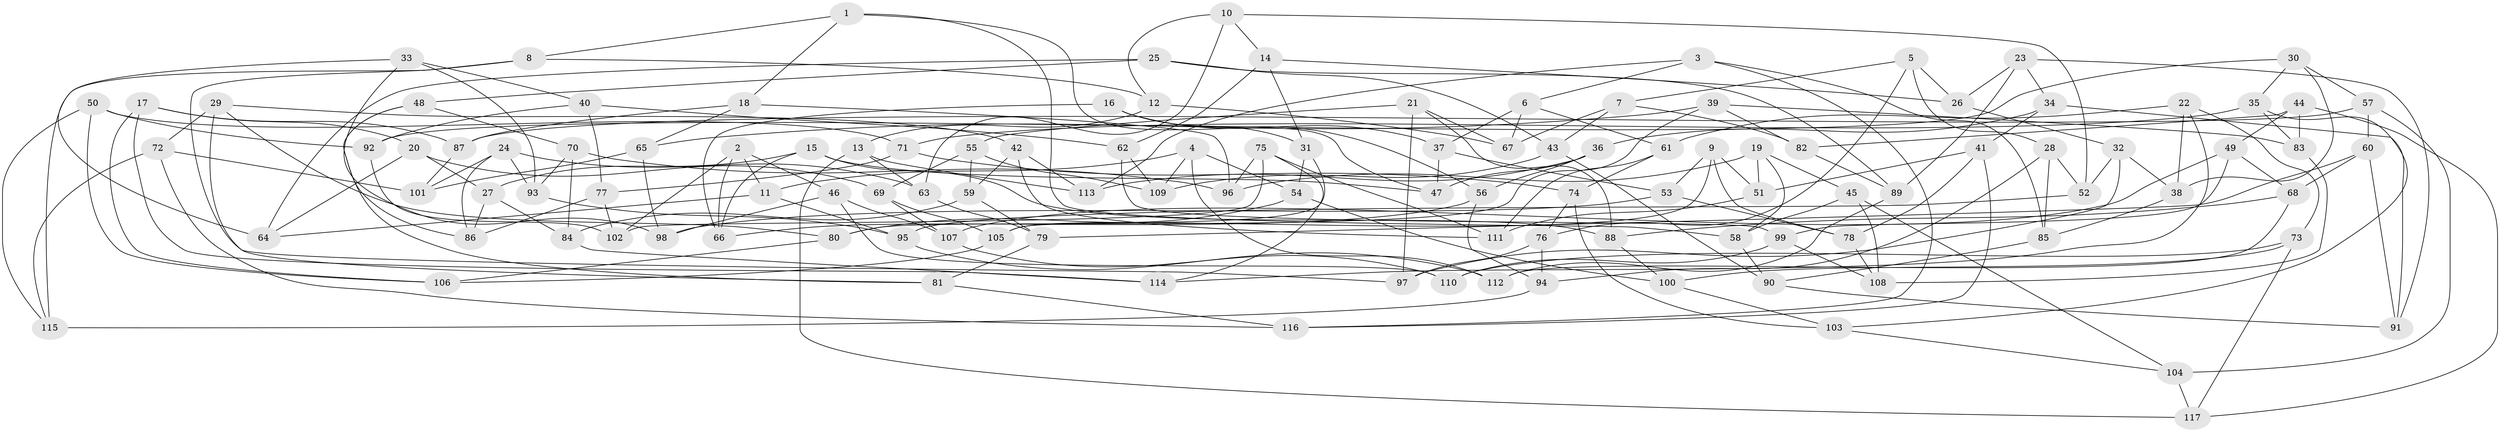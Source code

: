 // coarse degree distribution, {6: 0.47368421052631576, 4: 0.4473684210526316, 5: 0.06578947368421052, 3: 0.013157894736842105}
// Generated by graph-tools (version 1.1) at 2025/52/02/27/25 19:52:33]
// undirected, 117 vertices, 234 edges
graph export_dot {
graph [start="1"]
  node [color=gray90,style=filled];
  1;
  2;
  3;
  4;
  5;
  6;
  7;
  8;
  9;
  10;
  11;
  12;
  13;
  14;
  15;
  16;
  17;
  18;
  19;
  20;
  21;
  22;
  23;
  24;
  25;
  26;
  27;
  28;
  29;
  30;
  31;
  32;
  33;
  34;
  35;
  36;
  37;
  38;
  39;
  40;
  41;
  42;
  43;
  44;
  45;
  46;
  47;
  48;
  49;
  50;
  51;
  52;
  53;
  54;
  55;
  56;
  57;
  58;
  59;
  60;
  61;
  62;
  63;
  64;
  65;
  66;
  67;
  68;
  69;
  70;
  71;
  72;
  73;
  74;
  75;
  76;
  77;
  78;
  79;
  80;
  81;
  82;
  83;
  84;
  85;
  86;
  87;
  88;
  89;
  90;
  91;
  92;
  93;
  94;
  95;
  96;
  97;
  98;
  99;
  100;
  101;
  102;
  103;
  104;
  105;
  106;
  107;
  108;
  109;
  110;
  111;
  112;
  113;
  114;
  115;
  116;
  117;
  1 -- 8;
  1 -- 47;
  1 -- 18;
  1 -- 58;
  2 -- 11;
  2 -- 46;
  2 -- 66;
  2 -- 102;
  3 -- 116;
  3 -- 6;
  3 -- 85;
  3 -- 113;
  4 -- 54;
  4 -- 11;
  4 -- 109;
  4 -- 112;
  5 -- 28;
  5 -- 7;
  5 -- 76;
  5 -- 26;
  6 -- 67;
  6 -- 61;
  6 -- 37;
  7 -- 82;
  7 -- 67;
  7 -- 43;
  8 -- 115;
  8 -- 97;
  8 -- 12;
  9 -- 105;
  9 -- 51;
  9 -- 78;
  9 -- 53;
  10 -- 52;
  10 -- 12;
  10 -- 14;
  10 -- 63;
  11 -- 64;
  11 -- 95;
  12 -- 67;
  12 -- 13;
  13 -- 113;
  13 -- 117;
  13 -- 63;
  14 -- 31;
  14 -- 62;
  14 -- 26;
  15 -- 47;
  15 -- 27;
  15 -- 66;
  15 -- 88;
  16 -- 66;
  16 -- 37;
  16 -- 56;
  16 -- 31;
  17 -- 87;
  17 -- 20;
  17 -- 114;
  17 -- 106;
  18 -- 65;
  18 -- 87;
  18 -- 96;
  19 -- 45;
  19 -- 96;
  19 -- 58;
  19 -- 51;
  20 -- 69;
  20 -- 27;
  20 -- 64;
  21 -- 67;
  21 -- 55;
  21 -- 88;
  21 -- 97;
  22 -- 114;
  22 -- 61;
  22 -- 38;
  22 -- 73;
  23 -- 89;
  23 -- 91;
  23 -- 34;
  23 -- 26;
  24 -- 63;
  24 -- 93;
  24 -- 86;
  24 -- 101;
  25 -- 89;
  25 -- 43;
  25 -- 64;
  25 -- 48;
  26 -- 32;
  27 -- 86;
  27 -- 84;
  28 -- 85;
  28 -- 52;
  28 -- 94;
  29 -- 72;
  29 -- 81;
  29 -- 42;
  29 -- 80;
  30 -- 38;
  30 -- 57;
  30 -- 92;
  30 -- 35;
  31 -- 105;
  31 -- 54;
  32 -- 52;
  32 -- 97;
  32 -- 38;
  33 -- 93;
  33 -- 98;
  33 -- 40;
  33 -- 64;
  34 -- 36;
  34 -- 91;
  34 -- 41;
  35 -- 83;
  35 -- 103;
  35 -- 71;
  36 -- 47;
  36 -- 113;
  36 -- 56;
  37 -- 47;
  37 -- 53;
  38 -- 85;
  39 -- 82;
  39 -- 65;
  39 -- 83;
  39 -- 80;
  40 -- 77;
  40 -- 92;
  40 -- 62;
  41 -- 51;
  41 -- 116;
  41 -- 78;
  42 -- 59;
  42 -- 113;
  42 -- 111;
  43 -- 109;
  43 -- 90;
  44 -- 117;
  44 -- 83;
  44 -- 49;
  44 -- 82;
  45 -- 108;
  45 -- 104;
  45 -- 58;
  46 -- 98;
  46 -- 107;
  46 -- 110;
  48 -- 70;
  48 -- 81;
  48 -- 86;
  49 -- 107;
  49 -- 68;
  49 -- 99;
  50 -- 115;
  50 -- 106;
  50 -- 92;
  50 -- 71;
  51 -- 111;
  52 -- 95;
  53 -- 98;
  53 -- 78;
  54 -- 80;
  54 -- 100;
  55 -- 59;
  55 -- 69;
  55 -- 109;
  56 -- 94;
  56 -- 66;
  57 -- 104;
  57 -- 87;
  57 -- 60;
  58 -- 90;
  59 -- 79;
  59 -- 84;
  60 -- 68;
  60 -- 91;
  60 -- 79;
  61 -- 74;
  61 -- 111;
  62 -- 109;
  62 -- 99;
  63 -- 79;
  65 -- 101;
  65 -- 98;
  68 -- 112;
  68 -- 88;
  69 -- 107;
  69 -- 105;
  70 -- 96;
  70 -- 84;
  70 -- 93;
  71 -- 77;
  71 -- 74;
  72 -- 101;
  72 -- 115;
  72 -- 116;
  73 -- 117;
  73 -- 100;
  73 -- 110;
  74 -- 76;
  74 -- 103;
  75 -- 111;
  75 -- 102;
  75 -- 114;
  75 -- 96;
  76 -- 97;
  76 -- 94;
  77 -- 86;
  77 -- 102;
  78 -- 108;
  79 -- 81;
  80 -- 106;
  81 -- 116;
  82 -- 89;
  83 -- 108;
  84 -- 114;
  85 -- 90;
  87 -- 101;
  88 -- 100;
  89 -- 112;
  90 -- 91;
  92 -- 102;
  93 -- 95;
  94 -- 115;
  95 -- 112;
  99 -- 108;
  99 -- 110;
  100 -- 103;
  103 -- 104;
  104 -- 117;
  105 -- 106;
  107 -- 110;
}
